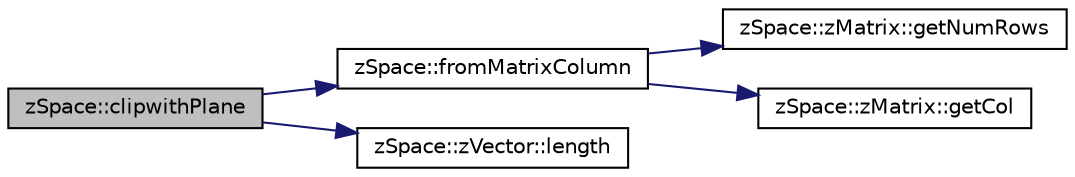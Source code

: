 digraph "zSpace::clipwithPlane"
{
 // LATEX_PDF_SIZE
  edge [fontname="Helvetica",fontsize="10",labelfontname="Helvetica",labelfontsize="10"];
  node [fontname="Helvetica",fontsize="10",shape=record];
  rankdir="LR";
  Node56 [label="zSpace::clipwithPlane",height=0.2,width=0.4,color="black", fillcolor="grey75", style="filled", fontcolor="black",tooltip="This method uses an input plane to clip an existing scalar field."];
  Node56 -> Node57 [color="midnightblue",fontsize="10",style="solid",fontname="Helvetica"];
  Node57 [label="zSpace::fromMatrixColumn",height=0.2,width=0.4,color="black", fillcolor="white", style="filled",URL="$group__z_vector_matrix_utilities.html#ga57229ba8064031163267f155e9236d7e",tooltip="This method returns extracts a zVector from the input matrix column."];
  Node57 -> Node58 [color="midnightblue",fontsize="10",style="solid",fontname="Helvetica"];
  Node58 [label="zSpace::zMatrix::getNumRows",height=0.2,width=0.4,color="black", fillcolor="white", style="filled",URL="$classz_space_1_1z_matrix.html#ae85a1183dc320f27fca7608431d5c4f5",tooltip="This method gets the number of rows in the matrix."];
  Node57 -> Node59 [color="midnightblue",fontsize="10",style="solid",fontname="Helvetica"];
  Node59 [label="zSpace::zMatrix::getCol",height=0.2,width=0.4,color="black", fillcolor="white", style="filled",URL="$classz_space_1_1z_matrix.html#aeac2ded2fa3667acd6d3e28c7ece183d",tooltip="This method gets the column values at the input column index."];
  Node56 -> Node60 [color="midnightblue",fontsize="10",style="solid",fontname="Helvetica"];
  Node60 [label="zSpace::zVector::length",height=0.2,width=0.4,color="black", fillcolor="white", style="filled",URL="$classz_space_1_1z_vector.html#aa3e1fd350f48b30428f95e716a4e3400",tooltip="This method returns the magnitude/length of the zVector."];
}
